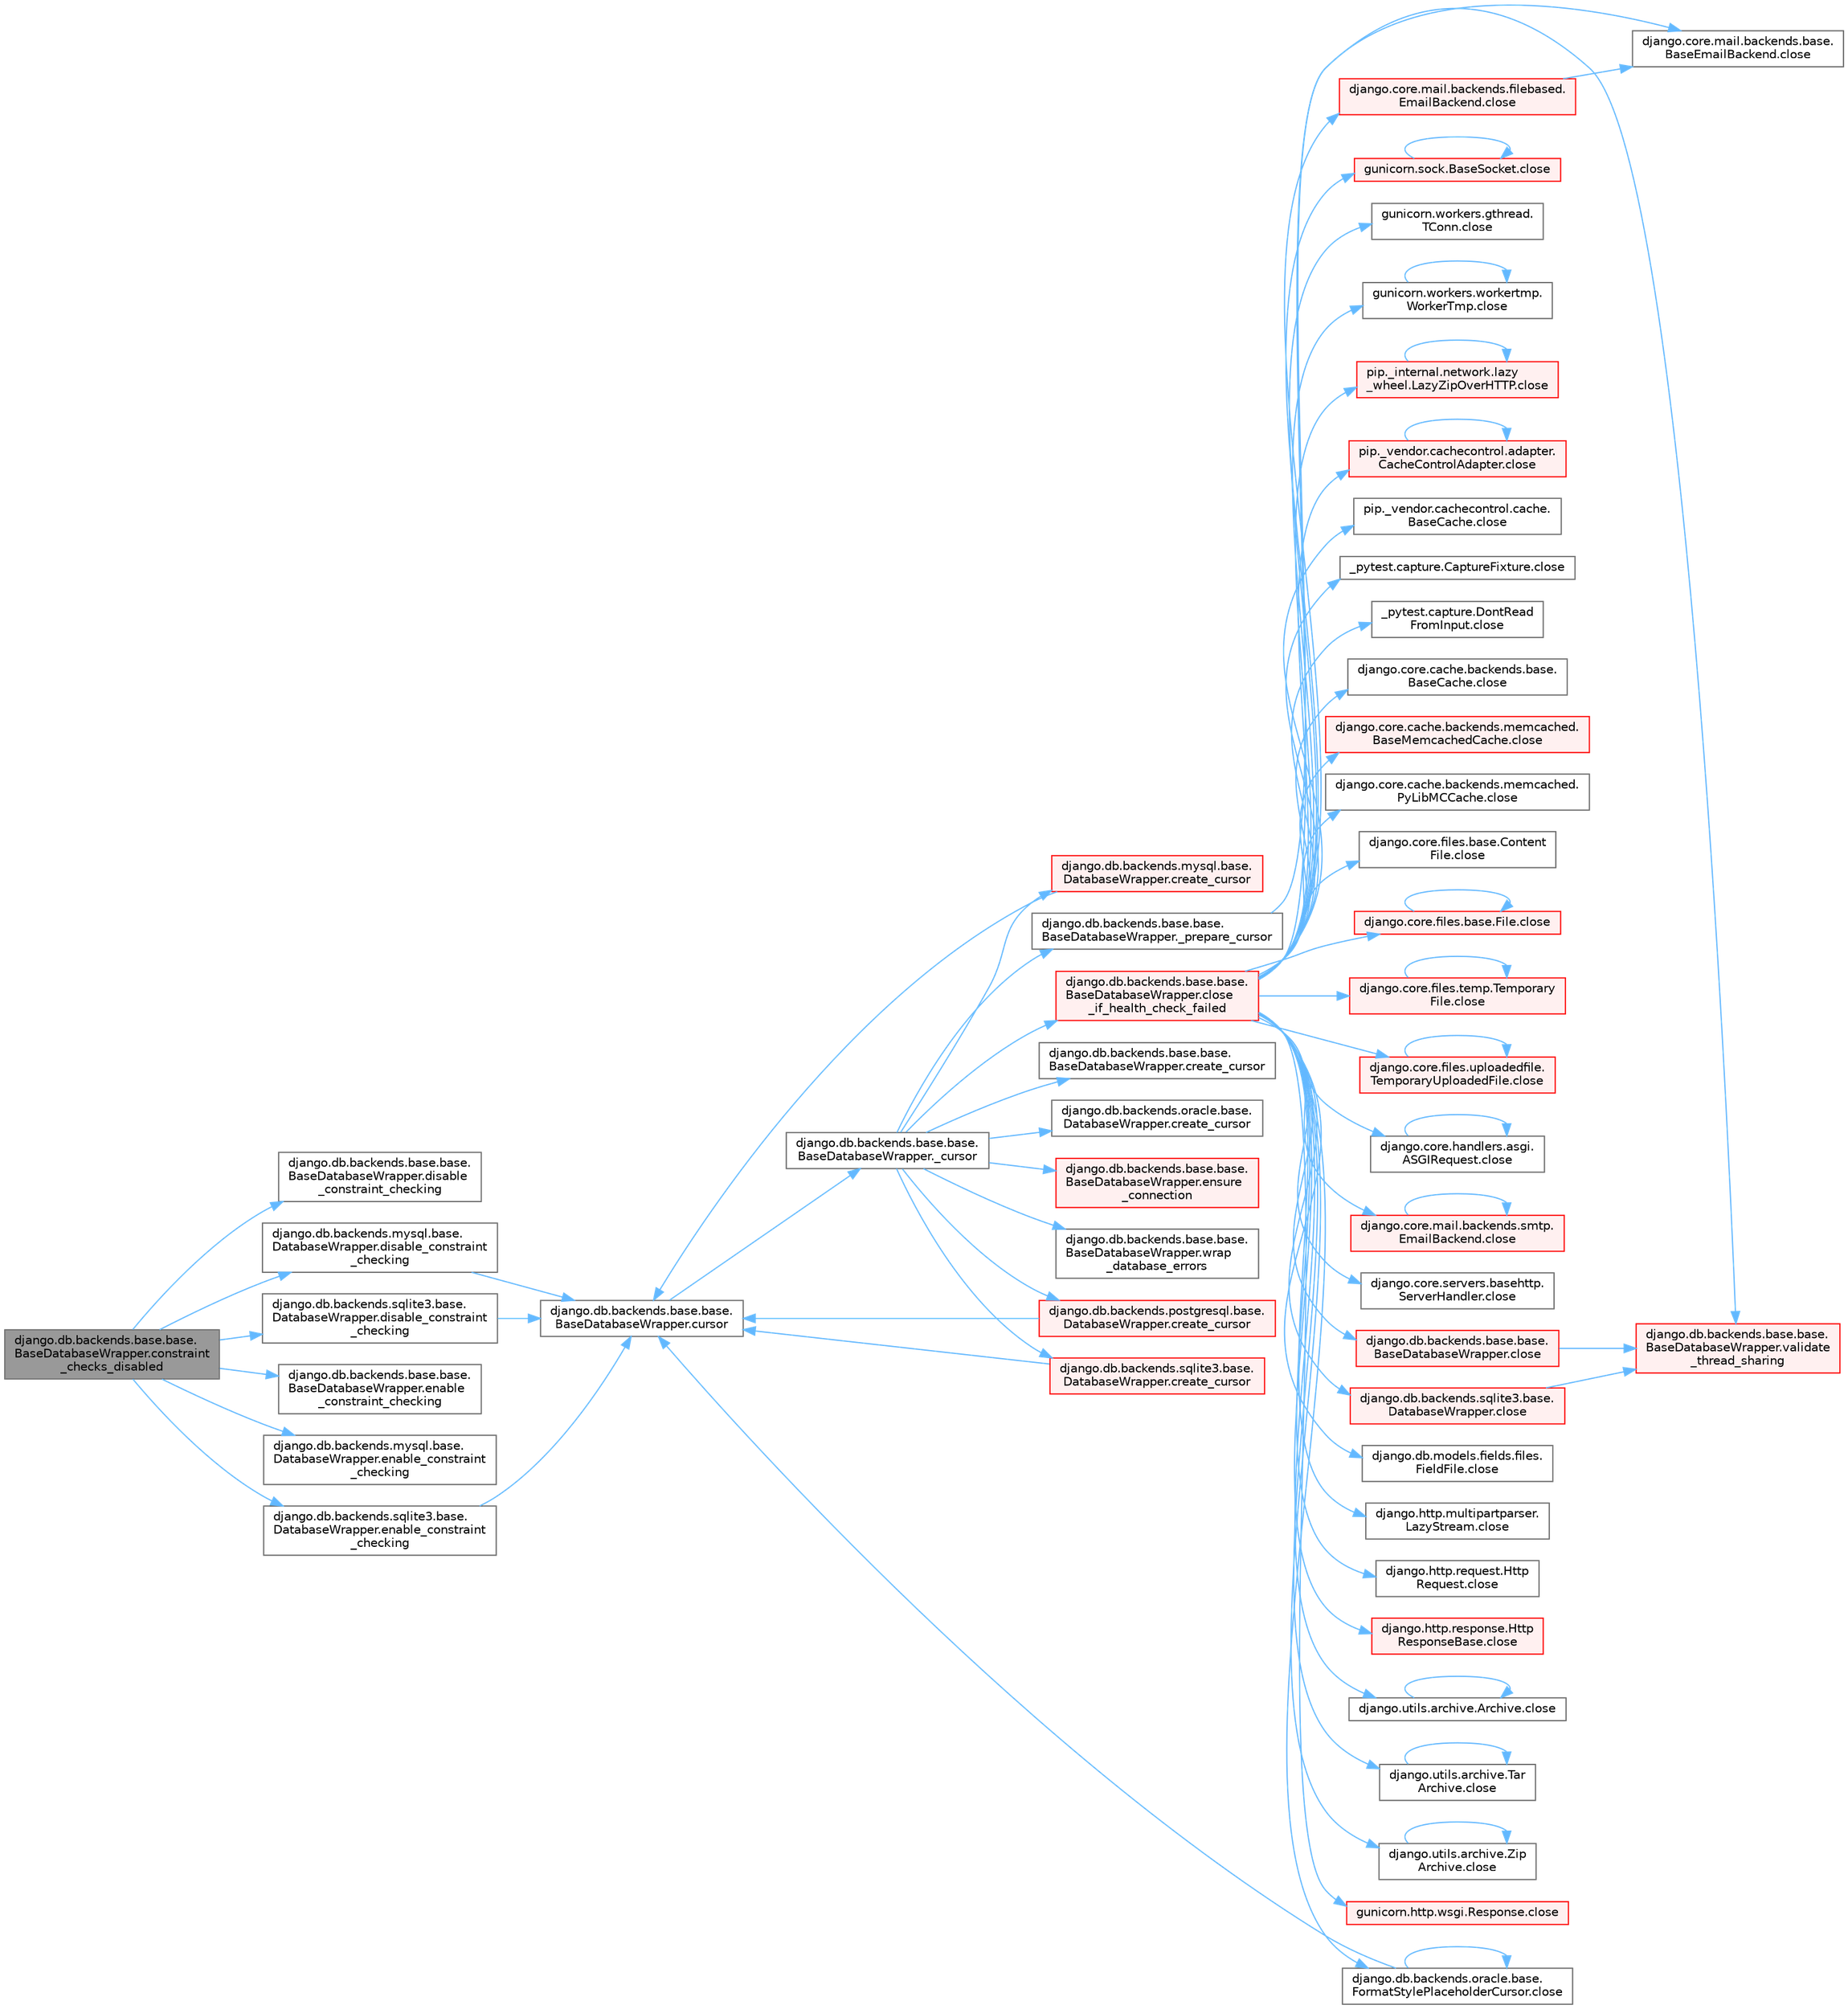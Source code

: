 digraph "django.db.backends.base.base.BaseDatabaseWrapper.constraint_checks_disabled"
{
 // LATEX_PDF_SIZE
  bgcolor="transparent";
  edge [fontname=Helvetica,fontsize=10,labelfontname=Helvetica,labelfontsize=10];
  node [fontname=Helvetica,fontsize=10,shape=box,height=0.2,width=0.4];
  rankdir="LR";
  Node1 [id="Node000001",label="django.db.backends.base.base.\lBaseDatabaseWrapper.constraint\l_checks_disabled",height=0.2,width=0.4,color="gray40", fillcolor="grey60", style="filled", fontcolor="black",tooltip=" "];
  Node1 -> Node2 [id="edge1_Node000001_Node000002",color="steelblue1",style="solid",tooltip=" "];
  Node2 [id="Node000002",label="django.db.backends.base.base.\lBaseDatabaseWrapper.disable\l_constraint_checking",height=0.2,width=0.4,color="grey40", fillcolor="white", style="filled",URL="$classdjango_1_1db_1_1backends_1_1base_1_1base_1_1_base_database_wrapper.html#ac801a2ee627d3f439d2c57fc18b837eb",tooltip=" "];
  Node1 -> Node3 [id="edge2_Node000001_Node000003",color="steelblue1",style="solid",tooltip=" "];
  Node3 [id="Node000003",label="django.db.backends.mysql.base.\lDatabaseWrapper.disable_constraint\l_checking",height=0.2,width=0.4,color="grey40", fillcolor="white", style="filled",URL="$classdjango_1_1db_1_1backends_1_1mysql_1_1base_1_1_database_wrapper.html#ab8bdfdaae722428701eb41cea3ad10f8",tooltip=" "];
  Node3 -> Node4 [id="edge3_Node000003_Node000004",color="steelblue1",style="solid",tooltip=" "];
  Node4 [id="Node000004",label="django.db.backends.base.base.\lBaseDatabaseWrapper.cursor",height=0.2,width=0.4,color="grey40", fillcolor="white", style="filled",URL="$classdjango_1_1db_1_1backends_1_1base_1_1base_1_1_base_database_wrapper.html#a36460fef236d97a41d6ed05f035509f8",tooltip=" "];
  Node4 -> Node5 [id="edge4_Node000004_Node000005",color="steelblue1",style="solid",tooltip=" "];
  Node5 [id="Node000005",label="django.db.backends.base.base.\lBaseDatabaseWrapper._cursor",height=0.2,width=0.4,color="grey40", fillcolor="white", style="filled",URL="$classdjango_1_1db_1_1backends_1_1base_1_1base_1_1_base_database_wrapper.html#a4ab6e7f33d17ad7228f40516ace60c5f",tooltip=" "];
  Node5 -> Node6 [id="edge5_Node000005_Node000006",color="steelblue1",style="solid",tooltip=" "];
  Node6 [id="Node000006",label="django.db.backends.base.base.\lBaseDatabaseWrapper._prepare_cursor",height=0.2,width=0.4,color="grey40", fillcolor="white", style="filled",URL="$classdjango_1_1db_1_1backends_1_1base_1_1base_1_1_base_database_wrapper.html#af8f50dc5cd42b79109d8a262398e6c1c",tooltip=" "];
  Node6 -> Node7 [id="edge6_Node000006_Node000007",color="steelblue1",style="solid",tooltip=" "];
  Node7 [id="Node000007",label="django.db.backends.base.base.\lBaseDatabaseWrapper.validate\l_thread_sharing",height=0.2,width=0.4,color="red", fillcolor="#FFF0F0", style="filled",URL="$classdjango_1_1db_1_1backends_1_1base_1_1base_1_1_base_database_wrapper.html#adea4e3380c08118490c13a61f2d3f89a",tooltip=" "];
  Node5 -> Node28 [id="edge7_Node000005_Node000028",color="steelblue1",style="solid",tooltip=" "];
  Node28 [id="Node000028",label="django.db.backends.base.base.\lBaseDatabaseWrapper.close\l_if_health_check_failed",height=0.2,width=0.4,color="red", fillcolor="#FFF0F0", style="filled",URL="$classdjango_1_1db_1_1backends_1_1base_1_1base_1_1_base_database_wrapper.html#a3f4d11734d2da94781f00468b6bd3981",tooltip=" "];
  Node28 -> Node29 [id="edge8_Node000028_Node000029",color="steelblue1",style="solid",tooltip=" "];
  Node29 [id="Node000029",label="_pytest.capture.CaptureFixture.close",height=0.2,width=0.4,color="grey40", fillcolor="white", style="filled",URL="$class__pytest_1_1capture_1_1_capture_fixture.html#ac018b3a02c2aff2047974ced57907cd0",tooltip=" "];
  Node28 -> Node30 [id="edge9_Node000028_Node000030",color="steelblue1",style="solid",tooltip=" "];
  Node30 [id="Node000030",label="_pytest.capture.DontRead\lFromInput.close",height=0.2,width=0.4,color="grey40", fillcolor="white", style="filled",URL="$class__pytest_1_1capture_1_1_dont_read_from_input.html#accf28daf7db40f53462752cc02bbdd32",tooltip=" "];
  Node28 -> Node31 [id="edge10_Node000028_Node000031",color="steelblue1",style="solid",tooltip=" "];
  Node31 [id="Node000031",label="django.core.cache.backends.base.\lBaseCache.close",height=0.2,width=0.4,color="grey40", fillcolor="white", style="filled",URL="$classdjango_1_1core_1_1cache_1_1backends_1_1base_1_1_base_cache.html#ae5d10e57a1ab2b99171e943370da8cf3",tooltip=" "];
  Node28 -> Node32 [id="edge11_Node000028_Node000032",color="steelblue1",style="solid",tooltip=" "];
  Node32 [id="Node000032",label="django.core.cache.backends.memcached.\lBaseMemcachedCache.close",height=0.2,width=0.4,color="red", fillcolor="#FFF0F0", style="filled",URL="$classdjango_1_1core_1_1cache_1_1backends_1_1memcached_1_1_base_memcached_cache.html#ab36ac92f106d8dacc64d539b447a5e37",tooltip=" "];
  Node28 -> Node35 [id="edge12_Node000028_Node000035",color="steelblue1",style="solid",tooltip=" "];
  Node35 [id="Node000035",label="django.core.cache.backends.memcached.\lPyLibMCCache.close",height=0.2,width=0.4,color="grey40", fillcolor="white", style="filled",URL="$classdjango_1_1core_1_1cache_1_1backends_1_1memcached_1_1_py_lib_m_c_cache.html#a76cb2e86bb346b70433dfe177597da58",tooltip=" "];
  Node28 -> Node36 [id="edge13_Node000028_Node000036",color="steelblue1",style="solid",tooltip=" "];
  Node36 [id="Node000036",label="django.core.files.base.Content\lFile.close",height=0.2,width=0.4,color="grey40", fillcolor="white", style="filled",URL="$classdjango_1_1core_1_1files_1_1base_1_1_content_file.html#a09ae22d8cfcf28936b97a8eba0fd85cb",tooltip=" "];
  Node28 -> Node37 [id="edge14_Node000028_Node000037",color="steelblue1",style="solid",tooltip=" "];
  Node37 [id="Node000037",label="django.core.files.base.File.close",height=0.2,width=0.4,color="red", fillcolor="#FFF0F0", style="filled",URL="$classdjango_1_1core_1_1files_1_1base_1_1_file.html#a0ff3dc914f2c207114a150eaac429bdc",tooltip=" "];
  Node37 -> Node37 [id="edge15_Node000037_Node000037",color="steelblue1",style="solid",tooltip=" "];
  Node28 -> Node45 [id="edge16_Node000028_Node000045",color="steelblue1",style="solid",tooltip=" "];
  Node45 [id="Node000045",label="django.core.files.temp.Temporary\lFile.close",height=0.2,width=0.4,color="red", fillcolor="#FFF0F0", style="filled",URL="$classdjango_1_1core_1_1files_1_1temp_1_1_temporary_file.html#a3137c46b13cae4e5e6fe6489e42677d5",tooltip=" "];
  Node45 -> Node45 [id="edge17_Node000045_Node000045",color="steelblue1",style="solid",tooltip=" "];
  Node28 -> Node1051 [id="edge18_Node000028_Node001051",color="steelblue1",style="solid",tooltip=" "];
  Node1051 [id="Node001051",label="django.core.files.uploadedfile.\lTemporaryUploadedFile.close",height=0.2,width=0.4,color="red", fillcolor="#FFF0F0", style="filled",URL="$classdjango_1_1core_1_1files_1_1uploadedfile_1_1_temporary_uploaded_file.html#a01ddb9d43a99baf6157c1d60b37198cd",tooltip=" "];
  Node1051 -> Node1051 [id="edge19_Node001051_Node001051",color="steelblue1",style="solid",tooltip=" "];
  Node28 -> Node1052 [id="edge20_Node000028_Node001052",color="steelblue1",style="solid",tooltip=" "];
  Node1052 [id="Node001052",label="django.core.handlers.asgi.\lASGIRequest.close",height=0.2,width=0.4,color="grey40", fillcolor="white", style="filled",URL="$classdjango_1_1core_1_1handlers_1_1asgi_1_1_a_s_g_i_request.html#a2f3a1c1c50b4cf63ef552b4f96cc4f7f",tooltip=" "];
  Node1052 -> Node1052 [id="edge21_Node001052_Node001052",color="steelblue1",style="solid",tooltip=" "];
  Node28 -> Node1053 [id="edge22_Node000028_Node001053",color="steelblue1",style="solid",tooltip=" "];
  Node1053 [id="Node001053",label="django.core.mail.backends.base.\lBaseEmailBackend.close",height=0.2,width=0.4,color="grey40", fillcolor="white", style="filled",URL="$classdjango_1_1core_1_1mail_1_1backends_1_1base_1_1_base_email_backend.html#a358a8107d966c2d82d9eb9d18565784e",tooltip=" "];
  Node28 -> Node1054 [id="edge23_Node000028_Node001054",color="steelblue1",style="solid",tooltip=" "];
  Node1054 [id="Node001054",label="django.core.mail.backends.filebased.\lEmailBackend.close",height=0.2,width=0.4,color="red", fillcolor="#FFF0F0", style="filled",URL="$classdjango_1_1core_1_1mail_1_1backends_1_1filebased_1_1_email_backend.html#af90ba8a487930e530a20ceb03669a672",tooltip=" "];
  Node1054 -> Node1053 [id="edge24_Node001054_Node001053",color="steelblue1",style="solid",tooltip=" "];
  Node28 -> Node1055 [id="edge25_Node000028_Node001055",color="steelblue1",style="solid",tooltip=" "];
  Node1055 [id="Node001055",label="django.core.mail.backends.smtp.\lEmailBackend.close",height=0.2,width=0.4,color="red", fillcolor="#FFF0F0", style="filled",URL="$classdjango_1_1core_1_1mail_1_1backends_1_1smtp_1_1_email_backend.html#a6ac7253539c4f1102986c6df417fb050",tooltip=" "];
  Node1055 -> Node1055 [id="edge26_Node001055_Node001055",color="steelblue1",style="solid",tooltip=" "];
  Node28 -> Node1056 [id="edge27_Node000028_Node001056",color="steelblue1",style="solid",tooltip=" "];
  Node1056 [id="Node001056",label="django.core.servers.basehttp.\lServerHandler.close",height=0.2,width=0.4,color="grey40", fillcolor="white", style="filled",URL="$classdjango_1_1core_1_1servers_1_1basehttp_1_1_server_handler.html#a67022bc1dc85a75307901027d41a6a61",tooltip=" "];
  Node28 -> Node1057 [id="edge28_Node000028_Node001057",color="steelblue1",style="solid",tooltip=" "];
  Node1057 [id="Node001057",label="django.db.backends.base.base.\lBaseDatabaseWrapper.close",height=0.2,width=0.4,color="red", fillcolor="#FFF0F0", style="filled",URL="$classdjango_1_1db_1_1backends_1_1base_1_1base_1_1_base_database_wrapper.html#a01214a9b91408274fbc34cb062baf2bc",tooltip=" "];
  Node1057 -> Node7 [id="edge29_Node001057_Node000007",color="steelblue1",style="solid",tooltip=" "];
  Node28 -> Node1062 [id="edge30_Node000028_Node001062",color="steelblue1",style="solid",tooltip=" "];
  Node1062 [id="Node001062",label="django.db.backends.oracle.base.\lFormatStylePlaceholderCursor.close",height=0.2,width=0.4,color="grey40", fillcolor="white", style="filled",URL="$classdjango_1_1db_1_1backends_1_1oracle_1_1base_1_1_format_style_placeholder_cursor.html#aebbf24b6a824d4e0fb370ce417d41f93",tooltip=" "];
  Node1062 -> Node1062 [id="edge31_Node001062_Node001062",color="steelblue1",style="solid",tooltip=" "];
  Node1062 -> Node4 [id="edge32_Node001062_Node000004",color="steelblue1",style="solid",tooltip=" "];
  Node28 -> Node1063 [id="edge33_Node000028_Node001063",color="steelblue1",style="solid",tooltip=" "];
  Node1063 [id="Node001063",label="django.db.backends.sqlite3.base.\lDatabaseWrapper.close",height=0.2,width=0.4,color="red", fillcolor="#FFF0F0", style="filled",URL="$classdjango_1_1db_1_1backends_1_1sqlite3_1_1base_1_1_database_wrapper.html#accb46eb6dd574171611ec4912f677d3f",tooltip=" "];
  Node1063 -> Node7 [id="edge34_Node001063_Node000007",color="steelblue1",style="solid",tooltip=" "];
  Node28 -> Node1066 [id="edge35_Node000028_Node001066",color="steelblue1",style="solid",tooltip=" "];
  Node1066 [id="Node001066",label="django.db.models.fields.files.\lFieldFile.close",height=0.2,width=0.4,color="grey40", fillcolor="white", style="filled",URL="$classdjango_1_1db_1_1models_1_1fields_1_1files_1_1_field_file.html#a7764f6ac41d2cf2e0e60639dff4d7f03",tooltip=" "];
  Node28 -> Node1067 [id="edge36_Node000028_Node001067",color="steelblue1",style="solid",tooltip=" "];
  Node1067 [id="Node001067",label="django.http.multipartparser.\lLazyStream.close",height=0.2,width=0.4,color="grey40", fillcolor="white", style="filled",URL="$classdjango_1_1http_1_1multipartparser_1_1_lazy_stream.html#a8cc031a8e3e86872b4d5d12ebb448573",tooltip=" "];
  Node28 -> Node1068 [id="edge37_Node000028_Node001068",color="steelblue1",style="solid",tooltip=" "];
  Node1068 [id="Node001068",label="django.http.request.Http\lRequest.close",height=0.2,width=0.4,color="grey40", fillcolor="white", style="filled",URL="$classdjango_1_1http_1_1request_1_1_http_request.html#a13db25295d57830ab61aed1a8339842e",tooltip=" "];
  Node28 -> Node1069 [id="edge38_Node000028_Node001069",color="steelblue1",style="solid",tooltip=" "];
  Node1069 [id="Node001069",label="django.http.response.Http\lResponseBase.close",height=0.2,width=0.4,color="red", fillcolor="#FFF0F0", style="filled",URL="$classdjango_1_1http_1_1response_1_1_http_response_base.html#a2e18a8319fb2b68853f032a3a1e93ffe",tooltip=" "];
  Node28 -> Node1070 [id="edge39_Node000028_Node001070",color="steelblue1",style="solid",tooltip=" "];
  Node1070 [id="Node001070",label="django.utils.archive.Archive.close",height=0.2,width=0.4,color="grey40", fillcolor="white", style="filled",URL="$classdjango_1_1utils_1_1archive_1_1_archive.html#a5fe062c89d687d218982c9c523c74c2a",tooltip=" "];
  Node1070 -> Node1070 [id="edge40_Node001070_Node001070",color="steelblue1",style="solid",tooltip=" "];
  Node28 -> Node1071 [id="edge41_Node000028_Node001071",color="steelblue1",style="solid",tooltip=" "];
  Node1071 [id="Node001071",label="django.utils.archive.Tar\lArchive.close",height=0.2,width=0.4,color="grey40", fillcolor="white", style="filled",URL="$classdjango_1_1utils_1_1archive_1_1_tar_archive.html#a9f92da2fc83a8bf18400412a9cf77836",tooltip=" "];
  Node1071 -> Node1071 [id="edge42_Node001071_Node001071",color="steelblue1",style="solid",tooltip=" "];
  Node28 -> Node1072 [id="edge43_Node000028_Node001072",color="steelblue1",style="solid",tooltip=" "];
  Node1072 [id="Node001072",label="django.utils.archive.Zip\lArchive.close",height=0.2,width=0.4,color="grey40", fillcolor="white", style="filled",URL="$classdjango_1_1utils_1_1archive_1_1_zip_archive.html#a72926f0c232970ff5bf94a7082dd5ac9",tooltip=" "];
  Node1072 -> Node1072 [id="edge44_Node001072_Node001072",color="steelblue1",style="solid",tooltip=" "];
  Node28 -> Node1073 [id="edge45_Node000028_Node001073",color="steelblue1",style="solid",tooltip=" "];
  Node1073 [id="Node001073",label="gunicorn.http.wsgi.Response.close",height=0.2,width=0.4,color="red", fillcolor="#FFF0F0", style="filled",URL="$classgunicorn_1_1http_1_1wsgi_1_1_response.html#a046ea28916c2a721d57a5852261bef24",tooltip=" "];
  Node28 -> Node1080 [id="edge46_Node000028_Node001080",color="steelblue1",style="solid",tooltip=" "];
  Node1080 [id="Node001080",label="gunicorn.sock.BaseSocket.close",height=0.2,width=0.4,color="red", fillcolor="#FFF0F0", style="filled",URL="$classgunicorn_1_1sock_1_1_base_socket.html#af2002e81bf30cc8c6614f9568af6ef06",tooltip=" "];
  Node1080 -> Node1080 [id="edge47_Node001080_Node001080",color="steelblue1",style="solid",tooltip=" "];
  Node28 -> Node1122 [id="edge48_Node000028_Node001122",color="steelblue1",style="solid",tooltip=" "];
  Node1122 [id="Node001122",label="gunicorn.workers.gthread.\lTConn.close",height=0.2,width=0.4,color="grey40", fillcolor="white", style="filled",URL="$classgunicorn_1_1workers_1_1gthread_1_1_t_conn.html#aa302868e132a81509a48f46789d6afc4",tooltip=" "];
  Node28 -> Node1123 [id="edge49_Node000028_Node001123",color="steelblue1",style="solid",tooltip=" "];
  Node1123 [id="Node001123",label="gunicorn.workers.workertmp.\lWorkerTmp.close",height=0.2,width=0.4,color="grey40", fillcolor="white", style="filled",URL="$classgunicorn_1_1workers_1_1workertmp_1_1_worker_tmp.html#ae6bf726cee2be8f52fa4bbe0f868d3c6",tooltip=" "];
  Node1123 -> Node1123 [id="edge50_Node001123_Node001123",color="steelblue1",style="solid",tooltip=" "];
  Node28 -> Node1124 [id="edge51_Node000028_Node001124",color="steelblue1",style="solid",tooltip=" "];
  Node1124 [id="Node001124",label="pip._internal.network.lazy\l_wheel.LazyZipOverHTTP.close",height=0.2,width=0.4,color="red", fillcolor="#FFF0F0", style="filled",URL="$classpip_1_1__internal_1_1network_1_1lazy__wheel_1_1_lazy_zip_over_h_t_t_p.html#a6aeec11453c683f141b9fe121163a8d0",tooltip=" "];
  Node1124 -> Node1124 [id="edge52_Node001124_Node001124",color="steelblue1",style="solid",tooltip=" "];
  Node28 -> Node1125 [id="edge53_Node000028_Node001125",color="steelblue1",style="solid",tooltip=" "];
  Node1125 [id="Node001125",label="pip._vendor.cachecontrol.adapter.\lCacheControlAdapter.close",height=0.2,width=0.4,color="red", fillcolor="#FFF0F0", style="filled",URL="$classpip_1_1__vendor_1_1cachecontrol_1_1adapter_1_1_cache_control_adapter.html#a085c6ea7434042e9af7286a8875fb646",tooltip=" "];
  Node1125 -> Node1125 [id="edge54_Node001125_Node001125",color="steelblue1",style="solid",tooltip=" "];
  Node28 -> Node1128 [id="edge55_Node000028_Node001128",color="steelblue1",style="solid",tooltip=" "];
  Node1128 [id="Node001128",label="pip._vendor.cachecontrol.cache.\lBaseCache.close",height=0.2,width=0.4,color="grey40", fillcolor="white", style="filled",URL="$classpip_1_1__vendor_1_1cachecontrol_1_1cache_1_1_base_cache.html#aed3b918393d941c531ffda7afa8968c5",tooltip=" "];
  Node5 -> Node4247 [id="edge56_Node000005_Node004247",color="steelblue1",style="solid",tooltip=" "];
  Node4247 [id="Node004247",label="django.db.backends.base.base.\lBaseDatabaseWrapper.create_cursor",height=0.2,width=0.4,color="grey40", fillcolor="white", style="filled",URL="$classdjango_1_1db_1_1backends_1_1base_1_1base_1_1_base_database_wrapper.html#ad5770c39dbfca2cff60c756f9da65e7e",tooltip=" "];
  Node5 -> Node4248 [id="edge57_Node000005_Node004248",color="steelblue1",style="solid",tooltip=" "];
  Node4248 [id="Node004248",label="django.db.backends.mysql.base.\lDatabaseWrapper.create_cursor",height=0.2,width=0.4,color="red", fillcolor="#FFF0F0", style="filled",URL="$classdjango_1_1db_1_1backends_1_1mysql_1_1base_1_1_database_wrapper.html#a0ff5c552844653c9008b2c1c843cb949",tooltip=" "];
  Node4248 -> Node4 [id="edge58_Node004248_Node000004",color="steelblue1",style="solid",tooltip=" "];
  Node5 -> Node4249 [id="edge59_Node000005_Node004249",color="steelblue1",style="solid",tooltip=" "];
  Node4249 [id="Node004249",label="django.db.backends.oracle.base.\lDatabaseWrapper.create_cursor",height=0.2,width=0.4,color="grey40", fillcolor="white", style="filled",URL="$classdjango_1_1db_1_1backends_1_1oracle_1_1base_1_1_database_wrapper.html#a82a148a124e32910f7432160ddc47da4",tooltip=" "];
  Node5 -> Node4250 [id="edge60_Node000005_Node004250",color="steelblue1",style="solid",tooltip=" "];
  Node4250 [id="Node004250",label="django.db.backends.postgresql.base.\lDatabaseWrapper.create_cursor",height=0.2,width=0.4,color="red", fillcolor="#FFF0F0", style="filled",URL="$classdjango_1_1db_1_1backends_1_1postgresql_1_1base_1_1_database_wrapper.html#a0097c2f901cc5ac98af1b51b05eafec1",tooltip=" "];
  Node4250 -> Node4 [id="edge61_Node004250_Node000004",color="steelblue1",style="solid",tooltip=" "];
  Node5 -> Node4251 [id="edge62_Node000005_Node004251",color="steelblue1",style="solid",tooltip=" "];
  Node4251 [id="Node004251",label="django.db.backends.sqlite3.base.\lDatabaseWrapper.create_cursor",height=0.2,width=0.4,color="red", fillcolor="#FFF0F0", style="filled",URL="$classdjango_1_1db_1_1backends_1_1sqlite3_1_1base_1_1_database_wrapper.html#a432ac337ae585453ec5c6c37a42ba892",tooltip=" "];
  Node4251 -> Node4 [id="edge63_Node004251_Node000004",color="steelblue1",style="solid",tooltip=" "];
  Node5 -> Node4262 [id="edge64_Node000005_Node004262",color="steelblue1",style="solid",tooltip=" "];
  Node4262 [id="Node004262",label="django.db.backends.base.base.\lBaseDatabaseWrapper.ensure\l_connection",height=0.2,width=0.4,color="red", fillcolor="#FFF0F0", style="filled",URL="$classdjango_1_1db_1_1backends_1_1base_1_1base_1_1_base_database_wrapper.html#a92c7bfe2efb05b06bb23cc7de201dbb5",tooltip=" "];
  Node5 -> Node1059 [id="edge65_Node000005_Node001059",color="steelblue1",style="solid",tooltip=" "];
  Node1059 [id="Node001059",label="django.db.backends.base.base.\lBaseDatabaseWrapper.wrap\l_database_errors",height=0.2,width=0.4,color="grey40", fillcolor="white", style="filled",URL="$classdjango_1_1db_1_1backends_1_1base_1_1base_1_1_base_database_wrapper.html#a050bf6b64d53029621c20b8f56b13596",tooltip=" "];
  Node1 -> Node4528 [id="edge66_Node000001_Node004528",color="steelblue1",style="solid",tooltip=" "];
  Node4528 [id="Node004528",label="django.db.backends.sqlite3.base.\lDatabaseWrapper.disable_constraint\l_checking",height=0.2,width=0.4,color="grey40", fillcolor="white", style="filled",URL="$classdjango_1_1db_1_1backends_1_1sqlite3_1_1base_1_1_database_wrapper.html#a5316a773fea4b22c8578cd283c892d5b",tooltip=" "];
  Node4528 -> Node4 [id="edge67_Node004528_Node000004",color="steelblue1",style="solid",tooltip=" "];
  Node1 -> Node4529 [id="edge68_Node000001_Node004529",color="steelblue1",style="solid",tooltip=" "];
  Node4529 [id="Node004529",label="django.db.backends.base.base.\lBaseDatabaseWrapper.enable\l_constraint_checking",height=0.2,width=0.4,color="grey40", fillcolor="white", style="filled",URL="$classdjango_1_1db_1_1backends_1_1base_1_1base_1_1_base_database_wrapper.html#ac070ff00d158bdd73f706378c0881e91",tooltip=" "];
  Node1 -> Node4530 [id="edge69_Node000001_Node004530",color="steelblue1",style="solid",tooltip=" "];
  Node4530 [id="Node004530",label="django.db.backends.mysql.base.\lDatabaseWrapper.enable_constraint\l_checking",height=0.2,width=0.4,color="grey40", fillcolor="white", style="filled",URL="$classdjango_1_1db_1_1backends_1_1mysql_1_1base_1_1_database_wrapper.html#abf5a74d6964a3db30bea5cfed0e2eea7",tooltip=" "];
  Node1 -> Node4531 [id="edge70_Node000001_Node004531",color="steelblue1",style="solid",tooltip=" "];
  Node4531 [id="Node004531",label="django.db.backends.sqlite3.base.\lDatabaseWrapper.enable_constraint\l_checking",height=0.2,width=0.4,color="grey40", fillcolor="white", style="filled",URL="$classdjango_1_1db_1_1backends_1_1sqlite3_1_1base_1_1_database_wrapper.html#ab2a0d449228451657f22e83de902007a",tooltip=" "];
  Node4531 -> Node4 [id="edge71_Node004531_Node000004",color="steelblue1",style="solid",tooltip=" "];
}
